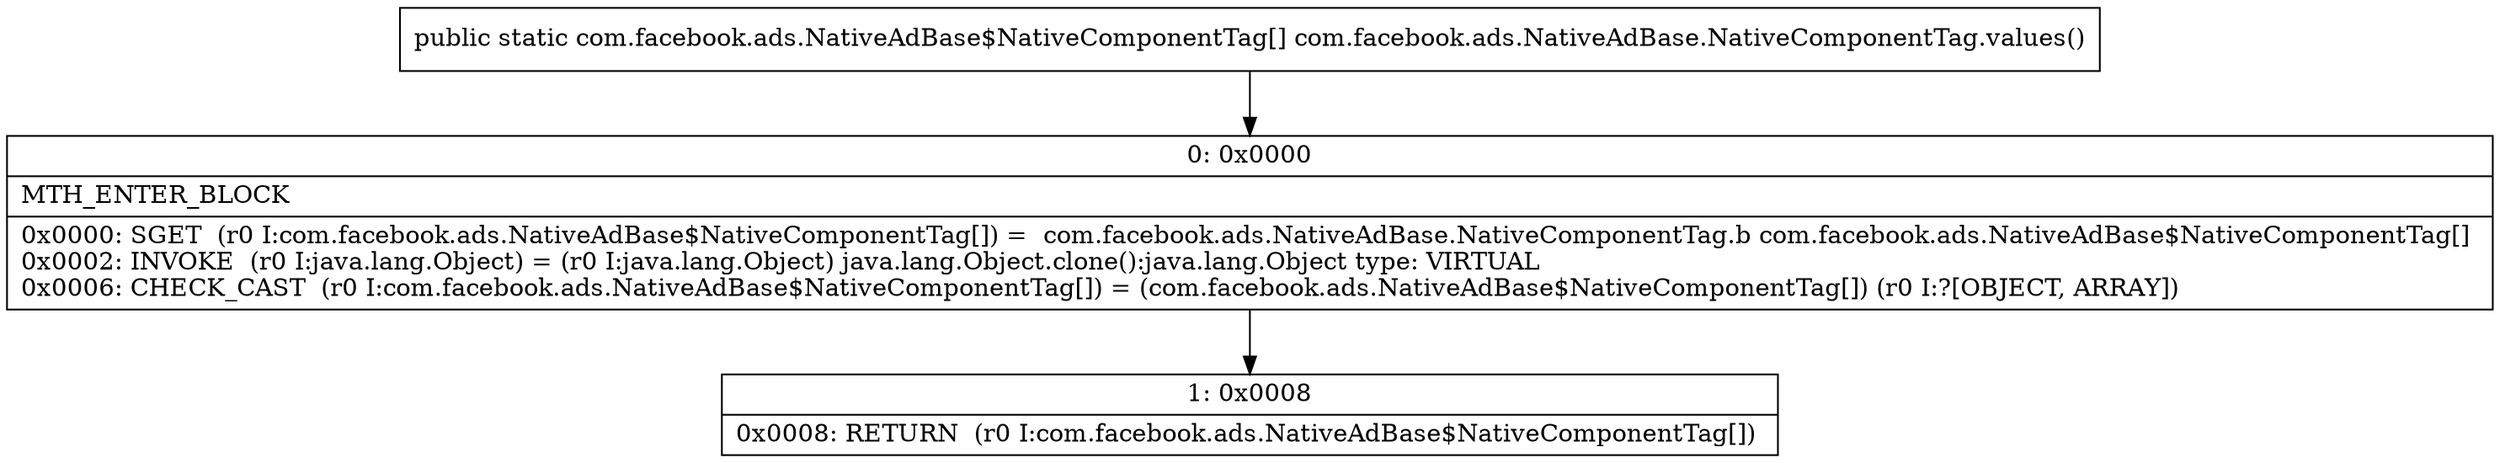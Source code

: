 digraph "CFG forcom.facebook.ads.NativeAdBase.NativeComponentTag.values()[Lcom\/facebook\/ads\/NativeAdBase$NativeComponentTag;" {
Node_0 [shape=record,label="{0\:\ 0x0000|MTH_ENTER_BLOCK\l|0x0000: SGET  (r0 I:com.facebook.ads.NativeAdBase$NativeComponentTag[]) =  com.facebook.ads.NativeAdBase.NativeComponentTag.b com.facebook.ads.NativeAdBase$NativeComponentTag[] \l0x0002: INVOKE  (r0 I:java.lang.Object) = (r0 I:java.lang.Object) java.lang.Object.clone():java.lang.Object type: VIRTUAL \l0x0006: CHECK_CAST  (r0 I:com.facebook.ads.NativeAdBase$NativeComponentTag[]) = (com.facebook.ads.NativeAdBase$NativeComponentTag[]) (r0 I:?[OBJECT, ARRAY]) \l}"];
Node_1 [shape=record,label="{1\:\ 0x0008|0x0008: RETURN  (r0 I:com.facebook.ads.NativeAdBase$NativeComponentTag[]) \l}"];
MethodNode[shape=record,label="{public static com.facebook.ads.NativeAdBase$NativeComponentTag[] com.facebook.ads.NativeAdBase.NativeComponentTag.values() }"];
MethodNode -> Node_0;
Node_0 -> Node_1;
}

